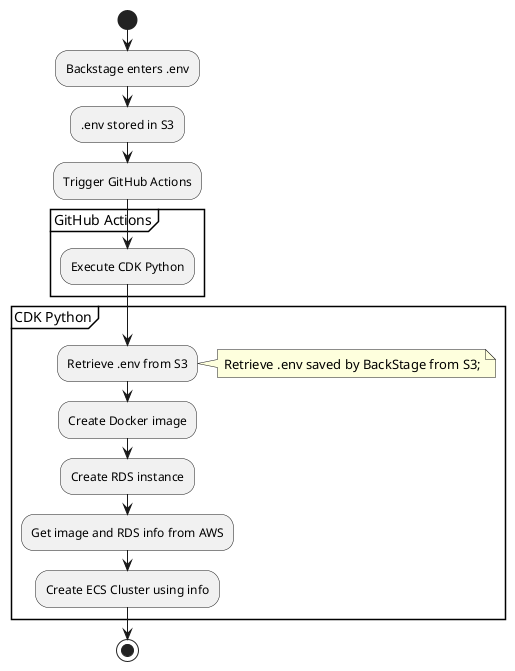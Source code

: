 @startuml

start

:Backstage enters .env;
:.env stored in S3;

:Trigger GitHub Actions;

partition "GitHub Actions" {
    :Execute CDK Python;
}

partition "CDK Python" {
    :Retrieve .env from S3;
    note right: Retrieve .env saved by BackStage from S3;
    :Create Docker image;
    :Create RDS instance;
    :Get image and RDS info from AWS;
    :Create ECS Cluster using info;
}

stop

@enduml